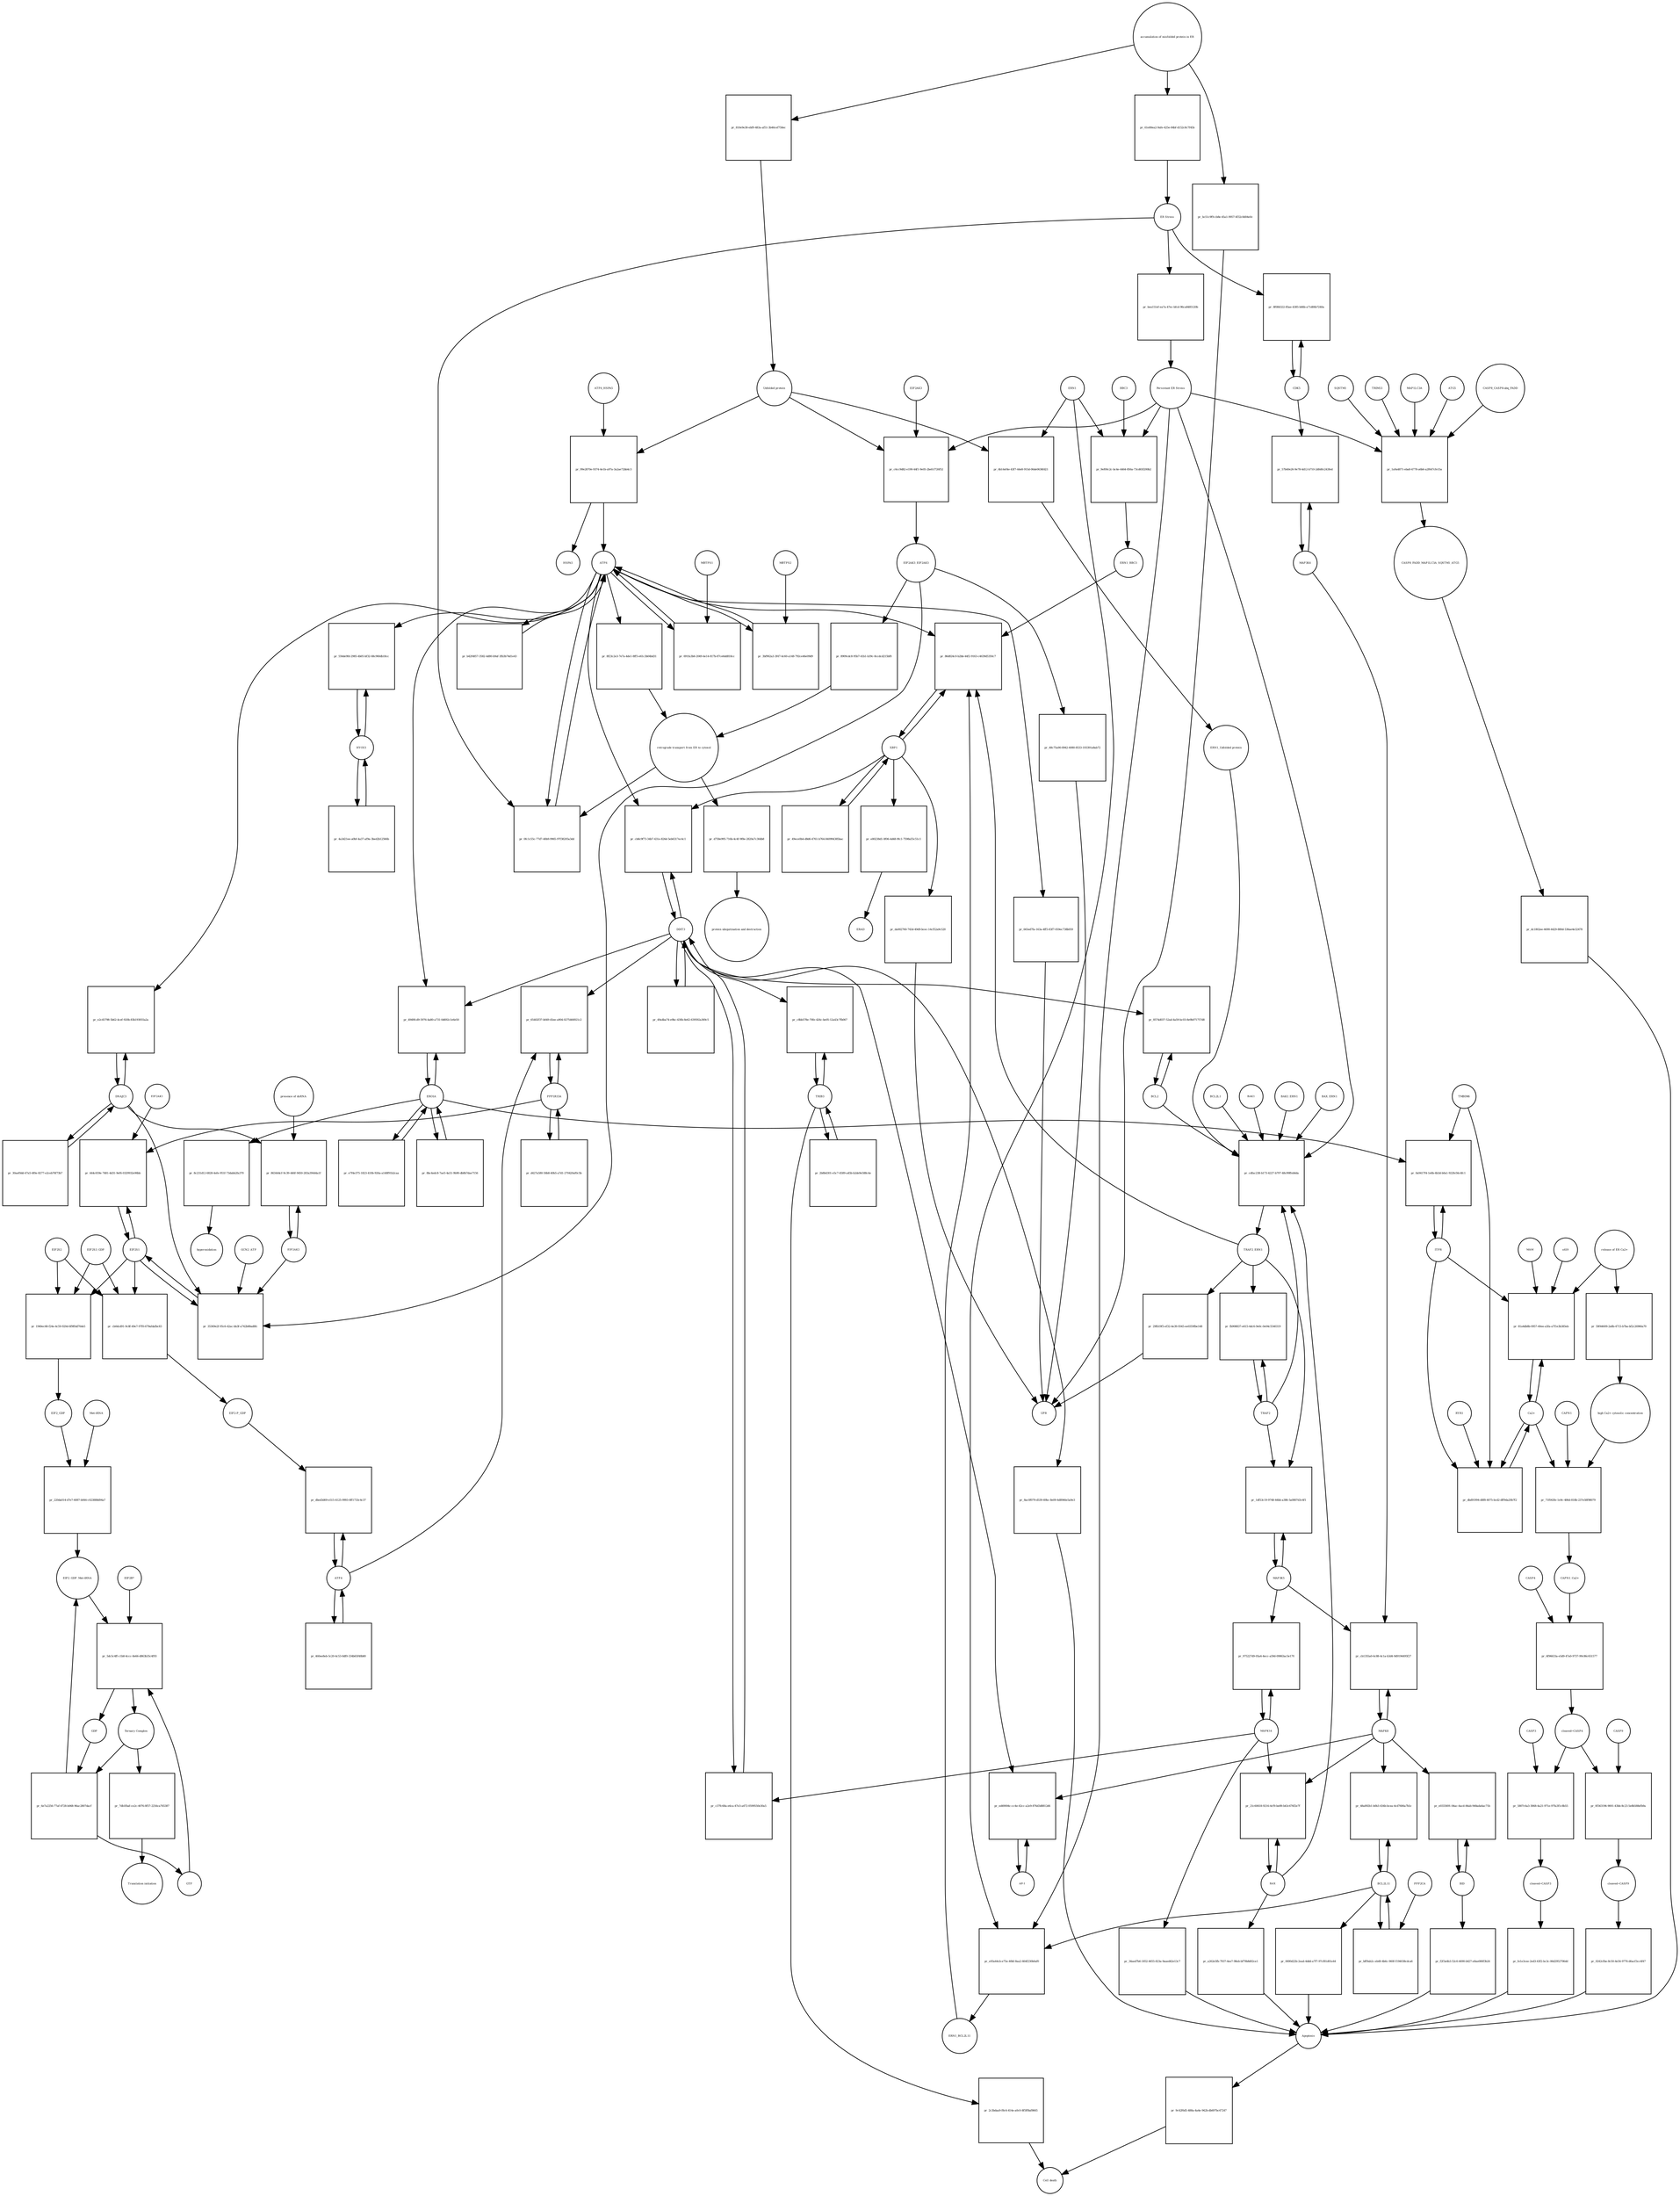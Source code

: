 strict digraph  {
ATF6_HSPA5 [annotation="", bipartite=0, cls=complex, fontsize=4, label=ATF6_HSPA5, shape=circle];
"pr_99e2870e-9374-4e1b-a97a-3a2ae72bb4c3" [annotation="", bipartite=1, cls=process, fontsize=4, label="pr_99e2870e-9374-4e1b-a97a-3a2ae72bb4c3", shape=square];
ATF6 [annotation="urn_miriam_hgnc.symbol_ATF6", bipartite=0, cls=macromolecule, fontsize=4, label=ATF6, shape=circle];
HSPA5 [annotation="urn_miriam_hgnc.symbol_HSPA5", bipartite=0, cls=macromolecule, fontsize=4, label=HSPA5, shape=circle];
"Unfolded protein" [annotation="", bipartite=0, cls=macromolecule, fontsize=4, label="Unfolded protein", shape=circle];
ERN1 [annotation="urn_miriam_hgnc.symbol_ERN1", bipartite=0, cls=macromolecule, fontsize=4, label=ERN1, shape=circle];
"pr_6b14ef4e-43f7-44e8-915d-06de0636fd21" [annotation="", bipartite=1, cls=process, fontsize=4, label="pr_6b14ef4e-43f7-44e8-915d-06de0636fd21", shape=square];
"ERN1_Unfolded protein" [annotation="", bipartite=0, cls=complex, fontsize=4, label="ERN1_Unfolded protein", shape=circle];
EIF2AK3_EIF2AK3 [annotation="", bipartite=0, cls=complex, fontsize=4, label=EIF2AK3_EIF2AK3, shape=circle];
"pr_8909cdc8-95b7-41b1-b39c-8ccdcd215bf8" [annotation="", bipartite=1, cls=process, fontsize=4, label="pr_8909cdc8-95b7-41b1-b39c-8ccdcd215bf8", shape=square];
"retrograde transport from ER to cytosol" [annotation="", bipartite=0, cls=phenotype, fontsize=4, label="retrograde transport from ER to cytosol", shape=circle];
"pr_8f23c2e3-7e7a-4de1-8ff5-e61c3b04bd31" [annotation="", bipartite=1, cls=process, fontsize=4, label="pr_8f23c2e3-7e7a-4de1-8ff5-e61c3b04bd31", shape=square];
"pr_d758e995-716b-4c4f-9f8e-2820a7c30db8" [annotation="", bipartite=1, cls=process, fontsize=4, label="pr_d758e995-716b-4c4f-9f8e-2820a7c30db8", shape=square];
"protein ubiquitination and destruction" [annotation="", bipartite=0, cls=phenotype, fontsize=4, label="protein ubiquitination and destruction", shape=circle];
"pr_cdfac238-b173-4227-b797-48c99ffeb6da" [annotation="", bipartite=1, cls=process, fontsize=4, label="pr_cdfac238-b173-4227-b797-48c99ffeb6da", shape=square];
TRAF2_ERN1 [annotation="", bipartite=0, cls=complex, fontsize=4, label=TRAF2_ERN1, shape=circle];
BAK1_ERN1 [annotation="", bipartite=0, cls=complex, fontsize=4, label=BAK1_ERN1, shape=circle];
BAX_ERN1 [annotation="", bipartite=0, cls=complex, fontsize=4, label=BAX_ERN1, shape=circle];
BCL2 [annotation="urn_miriam_hgnc.symbol_BCL2", bipartite=0, cls="nucleic acid feature", fontsize=4, label=BCL2, shape=circle];
BCL2L1 [annotation="urn_miriam_hgnc.symbol_BCL2L1", bipartite=0, cls=macromolecule, fontsize=4, label=BCL2L1, shape=circle];
"Persistant ER Stress" [annotation="", bipartite=0, cls=phenotype, fontsize=4, label="Persistant ER Stress", shape=circle];
BAX [annotation="urn_miriam_hgnc.symbol_BAX", bipartite=0, cls=macromolecule, fontsize=4, label=BAX, shape=circle];
BAK1 [annotation="urn_miriam_hgnc.symbol_BAK1", bipartite=0, cls=macromolecule, fontsize=4, label=BAK1, shape=circle];
TRAF2 [annotation="urn_miriam_hgnc.symbol_TRAF2", bipartite=0, cls=macromolecule, fontsize=4, label=TRAF2, shape=circle];
XBP1 [annotation="urn_miriam_hgnc.symbol_XBP1", bipartite=0, cls=macromolecule, fontsize=4, label=XBP1, shape=circle];
"pr_86d824c0-b2bb-44f2-9163-c4639d5350c7" [annotation="", bipartite=1, cls=process, fontsize=4, label="pr_86d824c0-b2bb-44f2-9163-c4639d5350c7", shape=square];
ERN1_BBC3 [annotation="", bipartite=0, cls=complex, fontsize=4, label=ERN1_BBC3, shape=circle];
ERN1_BCL2L11 [annotation="", bipartite=0, cls=complex, fontsize=4, label=ERN1_BCL2L11, shape=circle];
"pr_49ece0b4-d8d6-4761-b764-840994385bac" [annotation="", bipartite=1, cls=process, fontsize=4, label="pr_49ece0b4-d8d6-4761-b764-840994385bac", shape=square];
"pr_e80238d1-0f06-4d48-9fc1-7598a55c51c1" [annotation="", bipartite=1, cls=process, fontsize=4, label="pr_e80238d1-0f06-4d48-9fc1-7598a55c51c1", shape=square];
ERAD [annotation="", bipartite=0, cls=phenotype, fontsize=4, label=ERAD, shape=circle];
"pr_da002760-743d-49d9-bcec-14cf52a9c520" [annotation="", bipartite=1, cls=process, fontsize=4, label="pr_da002760-743d-49d9-bcec-14cf52a9c520", shape=square];
UPR [annotation="", bipartite=0, cls=phenotype, fontsize=4, label=UPR, shape=circle];
"pr_fb908837-e615-4dc6-9e0c-0e04c5540319" [annotation="", bipartite=1, cls=process, fontsize=4, label="pr_fb908837-e615-4dc6-9e0c-0e04c5540319", shape=square];
MAPK8 [annotation="urn_miriam_hgnc.symbol_MAPK8", bipartite=0, cls=macromolecule, fontsize=4, label=MAPK8, shape=circle];
"pr_cb1355a0-6c88-4c1a-b3d4-9d9194495f27" [annotation="", bipartite=1, cls=process, fontsize=4, label="pr_cb1355a0-6c88-4c1a-b3d4-9d9194495f27", shape=square];
MAP3K4 [annotation="urn_miriam_hgnc.symbol_MAP3K4", bipartite=0, cls=macromolecule, fontsize=4, label=MAP3K4, shape=circle];
MAP3K5 [annotation="urn_miriam_hgnc.symbol_MAP3K5", bipartite=0, cls=macromolecule, fontsize=4, label=MAP3K5, shape=circle];
MAPK14 [annotation="urn_miriam_hgnc.symbol_MAPK14", bipartite=0, cls=macromolecule, fontsize=4, label=MAPK14, shape=circle];
"pr_975227d9-05a4-4ecc-a59d-09863ac5e170" [annotation="", bipartite=1, cls=process, fontsize=4, label="pr_975227d9-05a4-4ecc-a59d-09863ac5e170", shape=square];
"pr_34aed7b6-1852-4655-823a-9aaed42e13c7" [annotation="", bipartite=1, cls=process, fontsize=4, label="pr_34aed7b6-1852-4655-823a-9aaed42e13c7", shape=square];
Apoptosis [annotation="", bipartite=0, cls=phenotype, fontsize=4, label=Apoptosis, shape=circle];
DDIT3 [annotation="urn_miriam_hgnc.symbol_DDIT3", bipartite=0, cls=macromolecule, fontsize=4, label=DDIT3, shape=circle];
"pr_c37fc68a-e6ca-47e3-a472-0599550e30a5" [annotation="", bipartite=1, cls=process, fontsize=4, label="pr_c37fc68a-e6ca-47e3-a472-0599550e30a5", shape=square];
"pr_8ac0f079-d539-49bc-8e09-4d8946e5a9e3" [annotation="", bipartite=1, cls=process, fontsize=4, label="pr_8ac0f079-d539-49bc-8e09-4d8946e5a9e3", shape=square];
"pr_8574d037-52ad-4a59-bc03-8e9b071757d8" [annotation="", bipartite=1, cls=process, fontsize=4, label="pr_8574d037-52ad-4a59-bc03-8e9b071757d8", shape=square];
"pr_0fc1c55c-77d7-40b9-9965-97f38205a3dd" [annotation="", bipartite=1, cls=process, fontsize=4, label="pr_0fc1c55c-77d7-40b9-9965-97f38205a3dd", shape=square];
"ER Stress" [annotation="", bipartite=0, cls=phenotype, fontsize=4, label="ER Stress", shape=circle];
"pr_691fa3b6-2049-4e14-817b-87ce6dd818cc" [annotation="", bipartite=1, cls=process, fontsize=4, label="pr_691fa3b6-2049-4e14-817b-87ce6dd818cc", shape=square];
MBTPS1 [annotation="urn_miriam_hgnc.symbol_MBTPS1", bipartite=0, cls=macromolecule, fontsize=4, label=MBTPS1, shape=circle];
"pr_3bf962a3-3f47-4c60-a148-792ce46e09d9" [annotation="", bipartite=1, cls=process, fontsize=4, label="pr_3bf962a3-3f47-4c60-a148-792ce46e09d9", shape=square];
MBTPS2 [annotation="urn_miriam_hgnc.symbol_MBTPS2", bipartite=0, cls=macromolecule, fontsize=4, label=MBTPS2, shape=circle];
"pr_b42f4857-3582-4d80-b9af-3fb3b74d1e43" [annotation="", bipartite=1, cls=process, fontsize=4, label="pr_b42f4857-3582-4d80-b9af-3fb3b74d1e43", shape=square];
"pr_49a4ba74-e9bc-430b-8e62-639592a369c5" [annotation="", bipartite=1, cls=process, fontsize=4, label="pr_49a4ba74-e9bc-430b-8e62-639592a369c5", shape=square];
"pr_cb8c9f73-34b7-431e-826d-5eb6317ec4c1" [annotation="", bipartite=1, cls=process, fontsize=4, label="pr_cb8c9f73-34b7-431e-826d-5eb6317ec4c1", shape=square];
EIF2S1 [annotation="urn_miriam_hgnc.symbol_EIF2S1", bipartite=0, cls=macromolecule, fontsize=4, label=EIF2S1, shape=circle];
"pr_35369e2f-95c6-42ac-bb3f-a742b88ad8fc" [annotation="", bipartite=1, cls=process, fontsize=4, label="pr_35369e2f-95c6-42ac-bb3f-a742b88ad8fc", shape=square];
GCN2_ATP [annotation="", bipartite=0, cls=complex, fontsize=4, label=GCN2_ATP, shape=circle];
EIF2AK2 [annotation="urn_miriam_hgnc.symbol_EIF2AK2", bipartite=0, cls=macromolecule, fontsize=4, label=EIF2AK2, shape=circle];
DNAJC3 [annotation="urn_miriam_hgnc.symbol_DNAJC3", bipartite=0, cls=macromolecule, fontsize=4, label=DNAJC3, shape=circle];
EIF2S2 [annotation="urn_miriam_hgnc.symbol_EIF2S2", bipartite=0, cls=macromolecule, fontsize=4, label=EIF2S2, shape=circle];
"pr_1940ec68-f24e-4c59-920d-6f9ffdd70de5" [annotation="", bipartite=1, cls=process, fontsize=4, label="pr_1940ec68-f24e-4c59-920d-6f9ffdd70de5", shape=square];
EIF2S3_GDP [annotation="", bipartite=0, cls=complex, fontsize=4, label=EIF2S3_GDP, shape=circle];
EIF2_GDP [annotation="", bipartite=0, cls=complex, fontsize=4, label=EIF2_GDP, shape=circle];
"EIF2_GDP_Met-tRNA" [annotation="", bipartite=0, cls=complex, fontsize=4, label="EIF2_GDP_Met-tRNA", shape=circle];
"pr_5dc5c4ff-c1b8-4ccc-8e66-d863b35c4f93" [annotation="", bipartite=1, cls=process, fontsize=4, label="pr_5dc5c4ff-c1b8-4ccc-8e66-d863b35c4f93", shape=square];
"Ternary Complex" [annotation="", bipartite=0, cls=complex, fontsize=4, label="Ternary Complex", shape=circle];
"EIF2B*" [annotation="", bipartite=0, cls=complex, fontsize=4, label="EIF2B*", shape=circle];
GTP [annotation="urn_miriam_obo.chebi_CHEBI%3A57600", bipartite=0, cls="simple chemical", fontsize=4, label=GTP, shape=circle];
GDP [annotation="urn_miriam_obo.chebi_CHEBI%3A65180", bipartite=0, cls="simple chemical", fontsize=4, label=GDP, shape=circle];
"pr_6e7a2256-77af-4728-b068-96ac2807dacf" [annotation="", bipartite=1, cls=process, fontsize=4, label="pr_6e7a2256-77af-4728-b068-96ac2807dacf", shape=square];
ATF4 [annotation="urn_miriam_hgnc.symbol_ATF4", bipartite=0, cls=macromolecule, fontsize=4, label=ATF4, shape=circle];
"pr_dbed3d69-e515-4125-9993-0ff1733c4c37" [annotation="", bipartite=1, cls=process, fontsize=4, label="pr_dbed3d69-e515-4125-9993-0ff1733c4c37", shape=square];
"EIF2-P_GDP" [annotation="", bipartite=0, cls=complex, fontsize=4, label="EIF2-P_GDP", shape=circle];
"pr_460ee8eb-5c20-4c53-8df0-334b65f48b80" [annotation="", bipartite=1, cls=process, fontsize=4, label="pr_460ee8eb-5c20-4c53-8df0-334b65f48b80", shape=square];
PPP1R15A [annotation="urn_miriam_hgnc.symbol_PPP1R15A", bipartite=0, cls=macromolecule, fontsize=4, label=PPP1R15A, shape=circle];
"pr_65402f37-b049-45ee-a904-0275466921c2" [annotation="", bipartite=1, cls=process, fontsize=4, label="pr_65402f37-b049-45ee-a904-0275466921c2", shape=square];
"pr_d427a580-56b8-40b5-a7d1-270420af0c5b" [annotation="", bipartite=1, cls=process, fontsize=4, label="pr_d427a580-56b8-40b5-a7d1-270420af0c5b", shape=square];
"pr_7db1fbaf-ce2c-4076-8f57-2256ca765387" [annotation="", bipartite=1, cls=process, fontsize=4, label="pr_7db1fbaf-ce2c-4076-8f57-2256ca765387", shape=square];
"Translation initiation" [annotation="", bipartite=0, cls=phenotype, fontsize=4, label="Translation initiation", shape=circle];
"pr_1df53c19-9748-44bb-a386-5a0807d3c4f1" [annotation="", bipartite=1, cls=process, fontsize=4, label="pr_1df53c19-9748-44bb-a386-5a0807d3c4f1", shape=square];
ERO1A [annotation="urn_miriam_hgnc.symbol_ERO1A", bipartite=0, cls=macromolecule, fontsize=4, label=ERO1A, shape=circle];
"pr_4949fcd9-5976-4a80-a731-0d692c1e6e50" [annotation="", bipartite=1, cls=process, fontsize=4, label="pr_4949fcd9-5976-4a80-a731-0d692c1e6e50", shape=square];
"pr_8bc4edc8-7ae5-4a51-9b90-db8b7dae7156" [annotation="", bipartite=1, cls=process, fontsize=4, label="pr_8bc4edc8-7ae5-4a51-9b90-db8b7dae7156", shape=square];
"pr_444c659e-7481-4d31-9ef6-0329932e96bb" [annotation="", bipartite=1, cls=process, fontsize=4, label="pr_444c659e-7481-4d31-9ef6-0329932e96bb", shape=square];
EIF2AK1 [annotation="urn_miriam_hgnc.symbol_EIF2AK1", bipartite=0, cls=macromolecule, fontsize=4, label=EIF2AK1, shape=circle];
"pr_21c60618-9216-4cf9-be89-b43c676f2e7f" [annotation="", bipartite=1, cls=process, fontsize=4, label="pr_21c60618-9216-4cf9-be89-b43c676f2e7f", shape=square];
"pr_a262e5fb-7937-4ee7-98eb-bf79b8d02ce1" [annotation="", bipartite=1, cls=process, fontsize=4, label="pr_a262e5fb-7937-4ee7-98eb-bf79b8d02ce1", shape=square];
"Ca2+" [annotation="urn_miriam_obo.chebi_CHEBI%3A29108", bipartite=0, cls="simple chemical", fontsize=4, label="Ca2+", shape=circle];
"pr_81a4db8b-0957-40ee-a5fa-a7f1e3b385eb" [annotation="", bipartite=1, cls=process, fontsize=4, label="pr_81a4db8b-0957-40ee-a5fa-a7f1e3b385eb", shape=square];
"release of ER Ca2+" [annotation="", bipartite=0, cls=phenotype, fontsize=4, label="release of ER Ca2+", shape=circle];
ITPR [annotation="urn_miriam_hgnc.symbol_ITPR1|urn_miriam_hgnc.symbol_ITPR2|urn_miriam_hgnc.symbol_ITPR3", bipartite=0, cls=macromolecule, fontsize=4, label=ITPR, shape=circle];
MAM [annotation="", bipartite=0, cls=phenotype, fontsize=4, label=MAM, shape=circle];
s619 [annotation="", bipartite=0, cls=complex, fontsize=4, label=s619, shape=circle];
"pr_57b40e26-9e78-4d12-b710-2d0d0c243fed" [annotation="", bipartite=1, cls=process, fontsize=4, label="pr_57b40e26-9e78-4d12-b710-2d0d0c243fed", shape=square];
CDK5 [annotation="urn_miriam_hgnc.symbol_CDK5", bipartite=0, cls=macromolecule, fontsize=4, label=CDK5, shape=circle];
"pr_8f084322-85ae-4385-b66b-a71d06b7240a" [annotation="", bipartite=1, cls="uncertain process", fontsize=4, label="pr_8f084322-85ae-4385-b66b-a71d06b7240a", shape=square];
"pr_9c42f6d5-488a-4a4e-942b-db697bc47247" [annotation="", bipartite=1, cls=process, fontsize=4, label="pr_9c42f6d5-488a-4a4e-942b-db697bc47247", shape=square];
"Cell death" [annotation="", bipartite=0, cls=phenotype, fontsize=4, label="Cell death", shape=circle];
"pr_dbd91994-d8f8-4075-bcd2-dff9da20b7f2" [annotation="", bipartite=1, cls=process, fontsize=4, label="pr_dbd91994-d8f8-4075-bcd2-dff9da20b7f2", shape=square];
TMBIM6 [annotation="urn_miriam_hgnc.symbol_TMBIM6", bipartite=0, cls=macromolecule, fontsize=4, label=TMBIM6, shape=circle];
RYR1 [annotation="urn_miriam_hgnc.symbol_RYR1", bipartite=0, cls=macromolecule, fontsize=4, label=RYR1, shape=circle];
EIF2AK3 [annotation="urn_miriam_hgnc.symbol_EIF2AK3", bipartite=0, cls=macromolecule, fontsize=4, label=EIF2AK3, shape=circle];
"pr_c6cc9d82-e190-44f1-9e05-2befcf726f52" [annotation="", bipartite=1, cls=process, fontsize=4, label="pr_c6cc9d82-e190-44f1-9e05-2befcf726f52", shape=square];
"pr_8c231d12-6828-4efe-951f-73dabb2fa370" [annotation="", bipartite=1, cls=process, fontsize=4, label="pr_8c231d12-6828-4efe-951f-73dabb2fa370", shape=square];
hyperoxidation [annotation="", bipartite=0, cls=phenotype, fontsize=4, label=hyperoxidation, shape=circle];
"pr_e7f4e375-1823-410b-926a-a148f91b2caa" [annotation="", bipartite=1, cls=process, fontsize=4, label="pr_e7f4e375-1823-410b-926a-a148f91b2caa", shape=square];
"pr_bea151ef-ea7a-47ec-bfcd-96ca8485120b" [annotation="", bipartite=1, cls=process, fontsize=4, label="pr_bea151ef-ea7a-47ec-bfcd-96ca8485120b", shape=square];
"CASP8_CASP8-ubq_FADD" [annotation="", bipartite=0, cls=complex, fontsize=4, label="CASP8_CASP8-ubq_FADD", shape=circle];
"pr_1a9a4871-eba8-4778-a6b6-a2f647cfe15a" [annotation="", bipartite=1, cls=process, fontsize=4, label="pr_1a9a4871-eba8-4778-a6b6-a2f647cfe15a", shape=square];
"SQSTM1 " [annotation="urn_miriam_hgnc.symbol_SQSTM1", bipartite=0, cls=macromolecule, fontsize=4, label="SQSTM1 ", shape=circle];
CASP8_FADD_MAP1LC3A_SQSTM1_ATG5 [annotation="", bipartite=0, cls=complex, fontsize=4, label=CASP8_FADD_MAP1LC3A_SQSTM1_ATG5, shape=circle];
TRIM13 [annotation="urn_miriam_hgnc.symbol_TRIM13", bipartite=0, cls=macromolecule, fontsize=4, label=TRIM13, shape=circle];
MAP1LC3A [annotation="urn_miriam_hgnc.symbol_MAP1LC3A", bipartite=0, cls=macromolecule, fontsize=4, label=MAP1LC3A, shape=circle];
ATG5 [annotation="urn_miriam_hgnc.symbol_ATG5", bipartite=0, cls=macromolecule, fontsize=4, label=ATG5, shape=circle];
"pr_dc1802ee-4690-4429-880d-536ae4e32478" [annotation="", bipartite=1, cls=process, fontsize=4, label="pr_dc1802ee-4690-4429-880d-536ae4e32478", shape=square];
"AP-1" [annotation="urn_miriam_hgnc.symbol_FOS|urn_miriam_hgnc.symbol_FOSB|urn_miriam_hgnc.symbol_FOSL1|urn_miriam_hgnc.symbol_FOSL2|urn_miriam_hgnc.symbol_JUN|urn_miriam_hgnc.symbol_JUNB|urn_miriam_hgnc.symbol_JUND", bipartite=0, cls=macromolecule, fontsize=4, label="AP-1", shape=circle];
"pr_ed49004c-cc4e-42cc-a2e9-876d3d8812d6" [annotation="", bipartite=1, cls=process, fontsize=4, label="pr_ed49004c-cc4e-42cc-a2e9-876d3d8812d6", shape=square];
"pr_863444cf-9c39-446f-9450-283a39444a1f" [annotation="", bipartite=1, cls=process, fontsize=4, label="pr_863444cf-9c39-446f-9450-283a39444a1f", shape=square];
"presence of dsRNA" [annotation="", bipartite=0, cls=phenotype, fontsize=4, label="presence of dsRNA", shape=circle];
"Met-tRNA" [annotation="urn_miriam_hgnc_HGNC%3A34779", bipartite=0, cls="nucleic acid feature", fontsize=4, label="Met-tRNA", shape=circle];
"pr_220da014-d7e7-4087-b044-c023888d94a7" [annotation="", bipartite=1, cls=process, fontsize=4, label="pr_220da014-d7e7-4087-b044-c023888d94a7", shape=square];
"pr_cb0dcd91-9c8f-49e7-97f0-679afdafbc83" [annotation="", bipartite=1, cls=process, fontsize=4, label="pr_cb0dcd91-9c8f-49e7-97f0-679afdafbc83", shape=square];
"accumulation of misfolded protein in ER" [annotation="", bipartite=0, cls=phenotype, fontsize=4, label="accumulation of misfolded protein in ER", shape=circle];
"pr_810e9e38-ebf9-483a-af51-3b46cef758ec" [annotation="", bipartite=1, cls=process, fontsize=4, label="pr_810e9e38-ebf9-483a-af51-3b46cef758ec", shape=square];
"pr_61e80ea2-9afe-425e-84bf-d152c8c7f45b" [annotation="", bipartite=1, cls=process, fontsize=4, label="pr_61e80ea2-9afe-425e-84bf-d152c8c7f45b", shape=square];
"pr_bc51c9f9-cb8e-45a1-9957-6f32c8d04e0c" [annotation="", bipartite=1, cls=process, fontsize=4, label="pr_bc51c9f9-cb8e-45a1-9957-6f32c8d04e0c", shape=square];
"pr_48c75a90-8942-4080-8533-193391a8ab72" [annotation="", bipartite=1, cls=process, fontsize=4, label="pr_48c75a90-8942-4080-8533-193391a8ab72", shape=square];
"pr_29fb19f5-ef32-4e39-9345-ee0359fbe148" [annotation="", bipartite=1, cls=process, fontsize=4, label="pr_29fb19f5-ef32-4e39-9345-ee0359fbe148", shape=square];
"pr_665ed7fa-163a-4ff5-83f7-059ec738b059" [annotation="", bipartite=1, cls=process, fontsize=4, label="pr_665ed7fa-163a-4ff5-83f7-059ec738b059", shape=square];
BCL2L11 [annotation="urn_miriam_hgnc.symbol_BCL2L11", bipartite=0, cls=macromolecule, fontsize=4, label=BCL2L11, shape=circle];
"pr_48a892b1-b0b3-434b-bcea-4cd7606a7b5c" [annotation="", bipartite=1, cls=process, fontsize=4, label="pr_48a892b1-b0b3-434b-bcea-4cd7606a7b5c", shape=square];
BID [annotation="urn_miriam_hgnc.symbol_BID", bipartite=0, cls=macromolecule, fontsize=4, label=BID, shape=circle];
"pr_e0333691-04ac-4acd-84ab-948ada6ac71b" [annotation="", bipartite=1, cls=process, fontsize=4, label="pr_e0333691-04ac-4acd-84ab-948ada6ac71b", shape=square];
"pr_0690d22b-2ead-4ddd-a7f7-97cf81d01e44" [annotation="", bipartite=1, cls=process, fontsize=4, label="pr_0690d22b-2ead-4ddd-a7f7-97cf81d01e44", shape=square];
"pr_f2f3a4b3-52c6-4690-b427-e8ae080f3b24" [annotation="", bipartite=1, cls=process, fontsize=4, label="pr_f2f3a4b3-52c6-4690-b427-e8ae080f3b24", shape=square];
"pr_e93a44cb-e75e-40bf-8aa2-664f230b0af0" [annotation="", bipartite=1, cls=process, fontsize=4, label="pr_e93a44cb-e75e-40bf-8aa2-664f230b0af0", shape=square];
"pr_9ef00c2c-bc4e-4464-856a-73cd65f200b2" [annotation="", bipartite=1, cls=process, fontsize=4, label="pr_9ef00c2c-bc4e-4464-856a-73cd65f200b2", shape=square];
BBC3 [annotation="urn_miriam_hgnc.symbol_BBC3", bipartite=0, cls=macromolecule, fontsize=4, label=BBC3, shape=circle];
"pr_bff9ab2c-eb49-4b6c-960f-f194038cdca6" [annotation="", bipartite=1, cls=process, fontsize=4, label="pr_bff9ab2c-eb49-4b6c-960f-f194038cdca6", shape=square];
PPP2CA [annotation="urn_miriam_hgnc.symbol_PPP2CA", bipartite=0, cls=macromolecule, fontsize=4, label=PPP2CA, shape=circle];
TRIB3 [annotation="urn_miriam_hgnc.symbol_TRIB3", bipartite=0, cls=macromolecule, fontsize=4, label=TRIB3, shape=circle];
"pr_c8bb578e-70fe-426c-be05-12a43c7fb067" [annotation="", bipartite=1, cls=process, fontsize=4, label="pr_c8bb578e-70fe-426c-be05-12a43c7fb067", shape=square];
"pr_2b8b4301-e5c7-4589-a45b-b2de9e588c4e" [annotation="", bipartite=1, cls=process, fontsize=4, label="pr_2b8b4301-e5c7-4589-a45b-b2de9e588c4e", shape=square];
"pr_2c3bdaa9-f8c4-414e-a0c0-8f5ff8af8665" [annotation="", bipartite=1, cls=process, fontsize=4, label="pr_2c3bdaa9-f8c4-414e-a0c0-8f5ff8af8665", shape=square];
"pr_59f44609-2a8b-4715-b7ba-bf2c26966a70" [annotation="", bipartite=1, cls=process, fontsize=4, label="pr_59f44609-2a8b-4715-b7ba-bf2c26966a70", shape=square];
"high Ca2+ cytosolic concentration" [annotation="", bipartite=0, cls=phenotype, fontsize=4, label="high Ca2+ cytosolic concentration", shape=circle];
"pr_e2c45798-5b62-4cef-920b-83b193055a2a" [annotation="", bipartite=1, cls=process, fontsize=4, label="pr_e2c45798-5b62-4cef-920b-83b193055a2a", shape=square];
"pr_30aef0dd-47a5-4f0e-8277-e2ceb76f73b7" [annotation="", bipartite=1, cls=process, fontsize=4, label="pr_30aef0dd-47a5-4f0e-8277-e2ceb76f73b7", shape=square];
"pr_0a9417f4-1e6b-4b3d-b0a1-922fe56c4fc1" [annotation="", bipartite=1, cls=process, fontsize=4, label="pr_0a9417f4-1e6b-4b3d-b0a1-922fe56c4fc1", shape=square];
CASP4 [annotation="urn_miriam_hgnc.symbol_CASP4", bipartite=0, cls=macromolecule, fontsize=4, label=CASP4, shape=circle];
"pr_6f96633a-e5d9-47a0-9737-99c86c651577" [annotation="", bipartite=1, cls=process, fontsize=4, label="pr_6f96633a-e5d9-47a0-9737-99c86c651577", shape=square];
"cleaved~CASP4" [annotation="urn_miriam_hgnc.symbol_CASP4", bipartite=0, cls=macromolecule, fontsize=4, label="cleaved~CASP4", shape=circle];
"CAPN1_Ca2+" [annotation="", bipartite=0, cls=complex, fontsize=4, label="CAPN1_Ca2+", shape=circle];
CASP3 [annotation="urn_miriam_hgnc.symbol_CASP3", bipartite=0, cls=macromolecule, fontsize=4, label=CASP3, shape=circle];
"pr_5807c6a3-3068-4a21-971e-97fa3f1c8b55" [annotation="", bipartite=1, cls=process, fontsize=4, label="pr_5807c6a3-3068-4a21-971e-97fa3f1c8b55", shape=square];
"cleaved~CASP3" [annotation="urn_miriam_hgnc.symbol_CASP3", bipartite=0, cls=macromolecule, fontsize=4, label="cleaved~CASP3", shape=circle];
CASP9 [annotation="urn_miriam_hgnc.symbol_CSAP9", bipartite=0, cls=macromolecule, fontsize=4, label=CASP9, shape=circle];
"pr_0f343196-9001-43bb-8c23-5e8b588efb9a" [annotation="", bipartite=1, cls=process, fontsize=4, label="pr_0f343196-9001-43bb-8c23-5e8b588efb9a", shape=square];
"cleaved~CASP9" [annotation="urn_miriam_hgnc.symbol_CASP9", bipartite=0, cls=macromolecule, fontsize=4, label="cleaved~CASP9", shape=circle];
CAPN1 [annotation="urn_miriam_hgnc.symbol_CAPN1", bipartite=0, cls=macromolecule, fontsize=4, label=CAPN1, shape=circle];
"pr_71f043fe-1e9c-486d-818b-237e58f98079" [annotation="", bipartite=1, cls=process, fontsize=4, label="pr_71f043fe-1e9c-486d-818b-237e58f98079", shape=square];
"pr_fe1e3cee-2ed3-43f2-bc3c-06d2952706dd" [annotation="", bipartite=1, cls=process, fontsize=4, label="pr_fe1e3cee-2ed3-43f2-bc3c-06d2952706dd", shape=square];
"pr_0242cfbe-8c50-4e56-9776-d6acf3cc4f47" [annotation="", bipartite=1, cls=process, fontsize=4, label="pr_0242cfbe-8c50-4e56-9776-d6acf3cc4f47", shape=square];
HYOU1 [annotation="urn_miriam_hgnc.symbol_HYOU1", bipartite=0, cls=macromolecule, fontsize=4, label=HYOU1, shape=circle];
"pr_556de9fd-2985-4b05-bf32-68c960db18cc" [annotation="", bipartite=1, cls=process, fontsize=4, label="pr_556de9fd-2985-4b05-bf32-68c960db18cc", shape=square];
"pr_4a3d21ee-a0bf-4a37-af9a-3bed2b12566b" [annotation="", bipartite=1, cls=process, fontsize=4, label="pr_4a3d21ee-a0bf-4a37-af9a-3bed2b12566b", shape=square];
ATF6_HSPA5 -> "pr_99e2870e-9374-4e1b-a97a-3a2ae72bb4c3"  [annotation="", interaction_type=consumption];
"pr_99e2870e-9374-4e1b-a97a-3a2ae72bb4c3" -> ATF6  [annotation="", interaction_type=production];
"pr_99e2870e-9374-4e1b-a97a-3a2ae72bb4c3" -> HSPA5  [annotation="", interaction_type=production];
ATF6 -> "pr_8f23c2e3-7e7a-4de1-8ff5-e61c3b04bd31"  [annotation="", interaction_type=consumption];
ATF6 -> "pr_86d824c0-b2bb-44f2-9163-c4639d5350c7"  [annotation="urn_miriam_pubmed_26587781|urn_miriam_pubmed_23430059", interaction_type=catalysis];
ATF6 -> "pr_0fc1c55c-77d7-40b9-9965-97f38205a3dd"  [annotation="", interaction_type=consumption];
ATF6 -> "pr_691fa3b6-2049-4e14-817b-87ce6dd818cc"  [annotation="", interaction_type=consumption];
ATF6 -> "pr_3bf962a3-3f47-4c60-a148-792ce46e09d9"  [annotation="", interaction_type=consumption];
ATF6 -> "pr_b42f4857-3582-4d80-b9af-3fb3b74d1e43"  [annotation="", interaction_type=consumption];
ATF6 -> "pr_cb8c9f73-34b7-431e-826d-5eb6317ec4c1"  [annotation="urn_miriam_pubmed_26587781|urn_miriam_pubmed_17991856|urn_miriam_pubmed_28843399", interaction_type=catalysis];
ATF6 -> "pr_4949fcd9-5976-4a80-a731-0d692c1e6e50"  [annotation="urn_miriam_pubmed_23850759|urn_miriam_pubmed_25387528", interaction_type=catalysis];
ATF6 -> "pr_665ed7fa-163a-4ff5-83f7-059ec738b059"  [annotation="", interaction_type=consumption];
ATF6 -> "pr_e2c45798-5b62-4cef-920b-83b193055a2a"  [annotation="urn_miriam_pubmed_12601012|urn_miriam_pubmed_18360008", interaction_type=catalysis];
ATF6 -> "pr_556de9fd-2985-4b05-bf32-68c960db18cc"  [annotation=urn_miriam_pubmed_18360008, interaction_type=catalysis];
"Unfolded protein" -> "pr_99e2870e-9374-4e1b-a97a-3a2ae72bb4c3"  [annotation="urn_miriam_pubmed_19509052|urn_miriam_pubmed_12847084|urn_miriam_pubmed_23850759", interaction_type=catalysis];
"Unfolded protein" -> "pr_6b14ef4e-43f7-44e8-915d-06de0636fd21"  [annotation="", interaction_type=consumption];
"Unfolded protein" -> "pr_c6cc9d82-e190-44f1-9e05-2befcf726f52"  [annotation=urn_miriam_pubmed_17991856, interaction_type=catalysis];
ERN1 -> "pr_6b14ef4e-43f7-44e8-915d-06de0636fd21"  [annotation="", interaction_type=consumption];
ERN1 -> "pr_e93a44cb-e75e-40bf-8aa2-664f230b0af0"  [annotation="", interaction_type=consumption];
ERN1 -> "pr_9ef00c2c-bc4e-4464-856a-73cd65f200b2"  [annotation="", interaction_type=consumption];
"pr_6b14ef4e-43f7-44e8-915d-06de0636fd21" -> "ERN1_Unfolded protein"  [annotation="", interaction_type=production];
"ERN1_Unfolded protein" -> "pr_cdfac238-b173-4227-b797-48c99ffeb6da"  [annotation="", interaction_type=consumption];
EIF2AK3_EIF2AK3 -> "pr_8909cdc8-95b7-41b1-b39c-8ccdcd215bf8"  [annotation="", interaction_type=consumption];
EIF2AK3_EIF2AK3 -> "pr_35369e2f-95c6-42ac-bb3f-a742b88ad8fc"  [annotation="urn_miriam_pubmed_12667446|urn_miriam_pubmed_16246152|urn_miriam_pubmed_12601012|urn_miriam_pubmed_23850759|urn_miriam_pubmed_18360008|urn_miriam_pubmed_26587781", interaction_type=catalysis];
EIF2AK3_EIF2AK3 -> "pr_48c75a90-8942-4080-8533-193391a8ab72"  [annotation="", interaction_type=consumption];
"pr_8909cdc8-95b7-41b1-b39c-8ccdcd215bf8" -> "retrograde transport from ER to cytosol"  [annotation="", interaction_type=production];
"retrograde transport from ER to cytosol" -> "pr_d758e995-716b-4c4f-9f8e-2820a7c30db8"  [annotation="", interaction_type=consumption];
"retrograde transport from ER to cytosol" -> "pr_0fc1c55c-77d7-40b9-9965-97f38205a3dd"  [annotation="urn_miriam_pubmed_18360008|urn_miriam_pubmed_17991856|urn_miriam_pubmed_26587781|urn_miriam_pubmed_12847084", interaction_type=inhibition];
"pr_8f23c2e3-7e7a-4de1-8ff5-e61c3b04bd31" -> "retrograde transport from ER to cytosol"  [annotation="", interaction_type=production];
"pr_d758e995-716b-4c4f-9f8e-2820a7c30db8" -> "protein ubiquitination and destruction"  [annotation="", interaction_type=production];
"pr_cdfac238-b173-4227-b797-48c99ffeb6da" -> TRAF2_ERN1  [annotation="", interaction_type=production];
TRAF2_ERN1 -> "pr_86d824c0-b2bb-44f2-9163-c4639d5350c7"  [annotation="urn_miriam_pubmed_26587781|urn_miriam_pubmed_23430059", interaction_type=catalysis];
TRAF2_ERN1 -> "pr_fb908837-e615-4dc6-9e0c-0e04c5540319"  [annotation=urn_miriam_pubmed_23850759, interaction_type=catalysis];
TRAF2_ERN1 -> "pr_1df53c19-9748-44bb-a386-5a0807d3c4f1"  [annotation=urn_miriam_pubmed_23850759, interaction_type=catalysis];
TRAF2_ERN1 -> "pr_29fb19f5-ef32-4e39-9345-ee0359fbe148"  [annotation="", interaction_type=consumption];
BAK1_ERN1 -> "pr_cdfac238-b173-4227-b797-48c99ffeb6da"  [annotation="urn_miriam_pubmed_23850759|urn_miriam_pubmed_23430059|urn_miriam_pubmed_26587781", interaction_type=catalysis];
BAX_ERN1 -> "pr_cdfac238-b173-4227-b797-48c99ffeb6da"  [annotation="urn_miriam_pubmed_23850759|urn_miriam_pubmed_23430059|urn_miriam_pubmed_26587781", interaction_type=catalysis];
BCL2 -> "pr_cdfac238-b173-4227-b797-48c99ffeb6da"  [annotation="urn_miriam_pubmed_23850759|urn_miriam_pubmed_23430059|urn_miriam_pubmed_26587781", interaction_type=inhibition];
BCL2 -> "pr_8574d037-52ad-4a59-bc03-8e9b071757d8"  [annotation="", interaction_type=consumption];
BCL2L1 -> "pr_cdfac238-b173-4227-b797-48c99ffeb6da"  [annotation="urn_miriam_pubmed_23850759|urn_miriam_pubmed_23430059|urn_miriam_pubmed_26587781", interaction_type=inhibition];
"Persistant ER Stress" -> "pr_cdfac238-b173-4227-b797-48c99ffeb6da"  [annotation="urn_miriam_pubmed_23850759|urn_miriam_pubmed_23430059|urn_miriam_pubmed_26587781", interaction_type=inhibition];
"Persistant ER Stress" -> "pr_c6cc9d82-e190-44f1-9e05-2befcf726f52"  [annotation=urn_miriam_pubmed_17991856, interaction_type=catalysis];
"Persistant ER Stress" -> "pr_1a9a4871-eba8-4778-a6b6-a2f647cfe15a"  [annotation=urn_miriam_pubmed_17991856, interaction_type=catalysis];
"Persistant ER Stress" -> "pr_e93a44cb-e75e-40bf-8aa2-664f230b0af0"  [annotation="urn_miriam_pubmed_23850759|urn_miriam_pubmed_23430059|urn_miriam_pubmed_26587781", interaction_type=inhibition];
"Persistant ER Stress" -> "pr_9ef00c2c-bc4e-4464-856a-73cd65f200b2"  [annotation="urn_miriam_pubmed_23430059|urn_miriam_pubmed_17991856", interaction_type=inhibition];
BAX -> "pr_cdfac238-b173-4227-b797-48c99ffeb6da"  [annotation="urn_miriam_pubmed_23850759|urn_miriam_pubmed_23430059|urn_miriam_pubmed_26587781", interaction_type=catalysis];
BAX -> "pr_21c60618-9216-4cf9-be89-b43c676f2e7f"  [annotation="", interaction_type=consumption];
BAX -> "pr_a262e5fb-7937-4ee7-98eb-bf79b8d02ce1"  [annotation="", interaction_type=consumption];
BAK1 -> "pr_cdfac238-b173-4227-b797-48c99ffeb6da"  [annotation="urn_miriam_pubmed_23850759|urn_miriam_pubmed_23430059|urn_miriam_pubmed_26587781", interaction_type=catalysis];
TRAF2 -> "pr_cdfac238-b173-4227-b797-48c99ffeb6da"  [annotation="", interaction_type=consumption];
TRAF2 -> "pr_fb908837-e615-4dc6-9e0c-0e04c5540319"  [annotation="", interaction_type=consumption];
TRAF2 -> "pr_1df53c19-9748-44bb-a386-5a0807d3c4f1"  [annotation=urn_miriam_pubmed_23850759, interaction_type=catalysis];
XBP1 -> "pr_86d824c0-b2bb-44f2-9163-c4639d5350c7"  [annotation="", interaction_type=consumption];
XBP1 -> "pr_49ece0b4-d8d6-4761-b764-840994385bac"  [annotation="", interaction_type=consumption];
XBP1 -> "pr_e80238d1-0f06-4d48-9fc1-7598a55c51c1"  [annotation="", interaction_type=consumption];
XBP1 -> "pr_da002760-743d-49d9-bcec-14cf52a9c520"  [annotation="", interaction_type=consumption];
XBP1 -> "pr_cb8c9f73-34b7-431e-826d-5eb6317ec4c1"  [annotation="urn_miriam_pubmed_26587781|urn_miriam_pubmed_17991856|urn_miriam_pubmed_28843399", interaction_type=catalysis];
"pr_86d824c0-b2bb-44f2-9163-c4639d5350c7" -> XBP1  [annotation="", interaction_type=production];
ERN1_BBC3 -> "pr_86d824c0-b2bb-44f2-9163-c4639d5350c7"  [annotation="urn_miriam_pubmed_26587781|urn_miriam_pubmed_23430059", interaction_type=catalysis];
ERN1_BCL2L11 -> "pr_86d824c0-b2bb-44f2-9163-c4639d5350c7"  [annotation="urn_miriam_pubmed_26587781|urn_miriam_pubmed_23430059", interaction_type=catalysis];
"pr_49ece0b4-d8d6-4761-b764-840994385bac" -> XBP1  [annotation="", interaction_type=production];
"pr_e80238d1-0f06-4d48-9fc1-7598a55c51c1" -> ERAD  [annotation="", interaction_type=production];
"pr_da002760-743d-49d9-bcec-14cf52a9c520" -> UPR  [annotation="", interaction_type=production];
"pr_fb908837-e615-4dc6-9e0c-0e04c5540319" -> TRAF2  [annotation="", interaction_type=production];
MAPK8 -> "pr_cb1355a0-6c88-4c1a-b3d4-9d9194495f27"  [annotation="", interaction_type=consumption];
MAPK8 -> "pr_21c60618-9216-4cf9-be89-b43c676f2e7f"  [annotation="urn_miriam_pubmed_18191217|urn_miriam_pubmed_23430059", interaction_type=catalysis];
MAPK8 -> "pr_ed49004c-cc4e-42cc-a2e9-876d3d8812d6"  [annotation="urn_miriam_pubmed_26618107|urn_miriam_pubmed_26587781|urn_miriam_pubmed_23850759", interaction_type=catalysis];
MAPK8 -> "pr_48a892b1-b0b3-434b-bcea-4cd7606a7b5c"  [annotation="urn_miriam_pubmed_26018731|urn_miriam_pubmed_23850759", interaction_type=catalysis];
MAPK8 -> "pr_e0333691-04ac-4acd-84ab-948ada6ac71b"  [annotation="urn_miriam_pubmed_23430059|urn_miriam_pubmed_11583631", interaction_type=catalysis];
"pr_cb1355a0-6c88-4c1a-b3d4-9d9194495f27" -> MAPK8  [annotation="", interaction_type=production];
MAP3K4 -> "pr_cb1355a0-6c88-4c1a-b3d4-9d9194495f27"  [annotation="urn_miriam_pubmed_18191217|urn_miriam_pubmed_23850759|urn_miriam_pubmed_26587781", interaction_type=catalysis];
MAP3K4 -> "pr_57b40e26-9e78-4d12-b710-2d0d0c243fed"  [annotation="", interaction_type=consumption];
MAP3K5 -> "pr_cb1355a0-6c88-4c1a-b3d4-9d9194495f27"  [annotation="urn_miriam_pubmed_18191217|urn_miriam_pubmed_23850759|urn_miriam_pubmed_26587781", interaction_type=catalysis];
MAP3K5 -> "pr_975227d9-05a4-4ecc-a59d-09863ac5e170"  [annotation="urn_miriam_pubmed_23850759|urn_miriam_pubmed_12215209", interaction_type=catalysis];
MAP3K5 -> "pr_1df53c19-9748-44bb-a386-5a0807d3c4f1"  [annotation="", interaction_type=consumption];
MAPK14 -> "pr_975227d9-05a4-4ecc-a59d-09863ac5e170"  [annotation="", interaction_type=consumption];
MAPK14 -> "pr_34aed7b6-1852-4655-823a-9aaed42e13c7"  [annotation="", interaction_type=consumption];
MAPK14 -> "pr_c37fc68a-e6ca-47e3-a472-0599550e30a5"  [annotation="urn_miriam_pubmed_23850759|urn_miriam_pubmed_23430059|urn_miriam_pubmed_26137585", interaction_type=catalysis];
MAPK14 -> "pr_21c60618-9216-4cf9-be89-b43c676f2e7f"  [annotation="urn_miriam_pubmed_18191217|urn_miriam_pubmed_23430059", interaction_type=catalysis];
"pr_975227d9-05a4-4ecc-a59d-09863ac5e170" -> MAPK14  [annotation="", interaction_type=production];
"pr_34aed7b6-1852-4655-823a-9aaed42e13c7" -> Apoptosis  [annotation="", interaction_type=production];
Apoptosis -> "pr_9c42f6d5-488a-4a4e-942b-db697bc47247"  [annotation="", interaction_type=consumption];
DDIT3 -> "pr_c37fc68a-e6ca-47e3-a472-0599550e30a5"  [annotation="", interaction_type=consumption];
DDIT3 -> "pr_8ac0f079-d539-49bc-8e09-4d8946e5a9e3"  [annotation="", interaction_type=consumption];
DDIT3 -> "pr_8574d037-52ad-4a59-bc03-8e9b071757d8"  [annotation="urn_miriam_pubmed_30662442|urn_miriam_pubmed_23850759", interaction_type=inhibition];
DDIT3 -> "pr_49a4ba74-e9bc-430b-8e62-639592a369c5"  [annotation="", interaction_type=consumption];
DDIT3 -> "pr_cb8c9f73-34b7-431e-826d-5eb6317ec4c1"  [annotation="", interaction_type=consumption];
DDIT3 -> "pr_65402f37-b049-45ee-a904-0275466921c2"  [annotation="urn_miriam_pubmed_23850759|urn_miriam_pubmed_31638256", interaction_type=catalysis];
DDIT3 -> "pr_4949fcd9-5976-4a80-a731-0d692c1e6e50"  [annotation="urn_miriam_pubmed_23850759|urn_miriam_pubmed_25387528", interaction_type=catalysis];
DDIT3 -> "pr_ed49004c-cc4e-42cc-a2e9-876d3d8812d6"  [annotation="urn_miriam_pubmed_26618107|urn_miriam_pubmed_26587781|urn_miriam_pubmed_23850759", interaction_type=catalysis];
DDIT3 -> "pr_c8bb578e-70fe-426c-be05-12a43c7fb067"  [annotation="urn_miriam_pubmed_23430059|urn_miriam_pubmed_18940792", interaction_type=catalysis];
"pr_c37fc68a-e6ca-47e3-a472-0599550e30a5" -> DDIT3  [annotation="", interaction_type=production];
"pr_8ac0f079-d539-49bc-8e09-4d8946e5a9e3" -> Apoptosis  [annotation="", interaction_type=production];
"pr_8574d037-52ad-4a59-bc03-8e9b071757d8" -> BCL2  [annotation="", interaction_type=production];
"pr_0fc1c55c-77d7-40b9-9965-97f38205a3dd" -> ATF6  [annotation="", interaction_type=production];
"ER Stress" -> "pr_0fc1c55c-77d7-40b9-9965-97f38205a3dd"  [annotation="urn_miriam_pubmed_18360008|urn_miriam_pubmed_17991856|urn_miriam_pubmed_26587781|urn_miriam_pubmed_12847084", interaction_type=catalysis];
"ER Stress" -> "pr_8f084322-85ae-4385-b66b-a71d06b7240a"  [annotation=urn_miriam_pubmed_22388889, interaction_type=catalysis];
"ER Stress" -> "pr_bea151ef-ea7a-47ec-bfcd-96ca8485120b"  [annotation="", interaction_type=consumption];
"pr_691fa3b6-2049-4e14-817b-87ce6dd818cc" -> ATF6  [annotation="", interaction_type=production];
MBTPS1 -> "pr_691fa3b6-2049-4e14-817b-87ce6dd818cc"  [annotation="urn_miriam_pubmed_18360008|urn_miriam_pubmed_17991856|urn_miriam_pubmed_26587781|urn_miriam_pubmed_23850759", interaction_type=catalysis];
"pr_3bf962a3-3f47-4c60-a148-792ce46e09d9" -> ATF6  [annotation="", interaction_type=production];
MBTPS2 -> "pr_3bf962a3-3f47-4c60-a148-792ce46e09d9"  [annotation="urn_miriam_pubmed_23850759|urn_miriam_pubmed_26587781|urn_miriam_pubmed_17991856|urn_miriam_pubmed_18360008", interaction_type=catalysis];
"pr_b42f4857-3582-4d80-b9af-3fb3b74d1e43" -> ATF6  [annotation="", interaction_type=production];
"pr_49a4ba74-e9bc-430b-8e62-639592a369c5" -> DDIT3  [annotation="", interaction_type=production];
"pr_cb8c9f73-34b7-431e-826d-5eb6317ec4c1" -> DDIT3  [annotation="", interaction_type=production];
EIF2S1 -> "pr_35369e2f-95c6-42ac-bb3f-a742b88ad8fc"  [annotation="", interaction_type=consumption];
EIF2S1 -> "pr_1940ec68-f24e-4c59-920d-6f9ffdd70de5"  [annotation="", interaction_type=consumption];
EIF2S1 -> "pr_444c659e-7481-4d31-9ef6-0329932e96bb"  [annotation="", interaction_type=consumption];
EIF2S1 -> "pr_cb0dcd91-9c8f-49e7-97f0-679afdafbc83"  [annotation="", interaction_type=consumption];
"pr_35369e2f-95c6-42ac-bb3f-a742b88ad8fc" -> EIF2S1  [annotation="", interaction_type=production];
GCN2_ATP -> "pr_35369e2f-95c6-42ac-bb3f-a742b88ad8fc"  [annotation="urn_miriam_pubmed_12667446|urn_miriam_pubmed_16246152|urn_miriam_pubmed_12601012|urn_miriam_pubmed_23850759|urn_miriam_pubmed_18360008|urn_miriam_pubmed_26587781", interaction_type=catalysis];
EIF2AK2 -> "pr_35369e2f-95c6-42ac-bb3f-a742b88ad8fc"  [annotation="urn_miriam_pubmed_12667446|urn_miriam_pubmed_16246152|urn_miriam_pubmed_12601012|urn_miriam_pubmed_23850759|urn_miriam_pubmed_18360008|urn_miriam_pubmed_26587781", interaction_type=catalysis];
EIF2AK2 -> "pr_863444cf-9c39-446f-9450-283a39444a1f"  [annotation="", interaction_type=consumption];
DNAJC3 -> "pr_35369e2f-95c6-42ac-bb3f-a742b88ad8fc"  [annotation="urn_miriam_pubmed_12667446|urn_miriam_pubmed_16246152|urn_miriam_pubmed_12601012|urn_miriam_pubmed_23850759|urn_miriam_pubmed_18360008|urn_miriam_pubmed_26587781", interaction_type=inhibition];
DNAJC3 -> "pr_863444cf-9c39-446f-9450-283a39444a1f"  [annotation="urn_miriam_pubmed_12601012|urn_miriam_pubmed_26587781|urn_miriam_pubmed_23850759", interaction_type=inhibition];
DNAJC3 -> "pr_e2c45798-5b62-4cef-920b-83b193055a2a"  [annotation="", interaction_type=consumption];
DNAJC3 -> "pr_30aef0dd-47a5-4f0e-8277-e2ceb76f73b7"  [annotation="", interaction_type=consumption];
EIF2S2 -> "pr_1940ec68-f24e-4c59-920d-6f9ffdd70de5"  [annotation="", interaction_type=consumption];
EIF2S2 -> "pr_cb0dcd91-9c8f-49e7-97f0-679afdafbc83"  [annotation="", interaction_type=consumption];
"pr_1940ec68-f24e-4c59-920d-6f9ffdd70de5" -> EIF2_GDP  [annotation="", interaction_type=production];
EIF2S3_GDP -> "pr_1940ec68-f24e-4c59-920d-6f9ffdd70de5"  [annotation="", interaction_type=consumption];
EIF2S3_GDP -> "pr_cb0dcd91-9c8f-49e7-97f0-679afdafbc83"  [annotation="", interaction_type=consumption];
EIF2_GDP -> "pr_220da014-d7e7-4087-b044-c023888d94a7"  [annotation="", interaction_type=consumption];
"EIF2_GDP_Met-tRNA" -> "pr_5dc5c4ff-c1b8-4ccc-8e66-d863b35c4f93"  [annotation="", interaction_type=consumption];
"pr_5dc5c4ff-c1b8-4ccc-8e66-d863b35c4f93" -> "Ternary Complex"  [annotation="", interaction_type=production];
"pr_5dc5c4ff-c1b8-4ccc-8e66-d863b35c4f93" -> GDP  [annotation="", interaction_type=production];
"Ternary Complex" -> "pr_6e7a2256-77af-4728-b068-96ac2807dacf"  [annotation="", interaction_type=consumption];
"Ternary Complex" -> "pr_7db1fbaf-ce2c-4076-8f57-2256ca765387"  [annotation="", interaction_type=consumption];
"EIF2B*" -> "pr_5dc5c4ff-c1b8-4ccc-8e66-d863b35c4f93"  [annotation="urn_miriam_pubmed_23850759|urn_miriam_pubmed_16246152", interaction_type=catalysis];
GTP -> "pr_5dc5c4ff-c1b8-4ccc-8e66-d863b35c4f93"  [annotation="", interaction_type=consumption];
GDP -> "pr_6e7a2256-77af-4728-b068-96ac2807dacf"  [annotation="", interaction_type=consumption];
"pr_6e7a2256-77af-4728-b068-96ac2807dacf" -> "EIF2_GDP_Met-tRNA"  [annotation="", interaction_type=production];
"pr_6e7a2256-77af-4728-b068-96ac2807dacf" -> GTP  [annotation="", interaction_type=production];
ATF4 -> "pr_dbed3d69-e515-4125-9993-0ff1733c4c37"  [annotation="", interaction_type=consumption];
ATF4 -> "pr_460ee8eb-5c20-4c53-8df0-334b65f48b80"  [annotation="", interaction_type=consumption];
ATF4 -> "pr_65402f37-b049-45ee-a904-0275466921c2"  [annotation="urn_miriam_pubmed_23850759|urn_miriam_pubmed_31638256", interaction_type=catalysis];
"pr_dbed3d69-e515-4125-9993-0ff1733c4c37" -> ATF4  [annotation="", interaction_type=production];
"EIF2-P_GDP" -> "pr_dbed3d69-e515-4125-9993-0ff1733c4c37"  [annotation="urn_miriam_pubmed_15277680|urn_miriam_pubmed_16246152|urn_miriam_pubmed_23850759", interaction_type=catalysis];
"pr_460ee8eb-5c20-4c53-8df0-334b65f48b80" -> ATF4  [annotation="", interaction_type=production];
PPP1R15A -> "pr_65402f37-b049-45ee-a904-0275466921c2"  [annotation="", interaction_type=consumption];
PPP1R15A -> "pr_d427a580-56b8-40b5-a7d1-270420af0c5b"  [annotation="", interaction_type=consumption];
PPP1R15A -> "pr_444c659e-7481-4d31-9ef6-0329932e96bb"  [annotation="urn_miriam_pubmed_23850759|urn_miriam_pubmed_12667446|urn_miriam_pubmed_16246152|urn_miriam_pubmed_12601012", interaction_type=catalysis];
"pr_65402f37-b049-45ee-a904-0275466921c2" -> PPP1R15A  [annotation="", interaction_type=production];
"pr_d427a580-56b8-40b5-a7d1-270420af0c5b" -> PPP1R15A  [annotation="", interaction_type=production];
"pr_7db1fbaf-ce2c-4076-8f57-2256ca765387" -> "Translation initiation"  [annotation="", interaction_type=production];
"pr_1df53c19-9748-44bb-a386-5a0807d3c4f1" -> MAP3K5  [annotation="", interaction_type=production];
ERO1A -> "pr_4949fcd9-5976-4a80-a731-0d692c1e6e50"  [annotation="", interaction_type=consumption];
ERO1A -> "pr_8bc4edc8-7ae5-4a51-9b90-db8b7dae7156"  [annotation="", interaction_type=consumption];
ERO1A -> "pr_8c231d12-6828-4efe-951f-73dabb2fa370"  [annotation="", interaction_type=consumption];
ERO1A -> "pr_e7f4e375-1823-410b-926a-a148f91b2caa"  [annotation="", interaction_type=consumption];
ERO1A -> "pr_0a9417f4-1e6b-4b3d-b0a1-922fe56c4fc1"  [annotation="urn_miriam_pubmed_23850759|urn_miriam_pubmed_23430059", interaction_type=catalysis];
"pr_4949fcd9-5976-4a80-a731-0d692c1e6e50" -> ERO1A  [annotation="", interaction_type=production];
"pr_8bc4edc8-7ae5-4a51-9b90-db8b7dae7156" -> ERO1A  [annotation="", interaction_type=production];
"pr_444c659e-7481-4d31-9ef6-0329932e96bb" -> EIF2S1  [annotation="", interaction_type=production];
EIF2AK1 -> "pr_444c659e-7481-4d31-9ef6-0329932e96bb"  [annotation="urn_miriam_pubmed_23850759|urn_miriam_pubmed_12667446|urn_miriam_pubmed_16246152|urn_miriam_pubmed_12601012", interaction_type=catalysis];
"pr_21c60618-9216-4cf9-be89-b43c676f2e7f" -> BAX  [annotation="", interaction_type=production];
"pr_a262e5fb-7937-4ee7-98eb-bf79b8d02ce1" -> Apoptosis  [annotation="", interaction_type=production];
"Ca2+" -> "pr_81a4db8b-0957-40ee-a5fa-a7f1e3b385eb"  [annotation="", interaction_type=consumption];
"Ca2+" -> "pr_dbd91994-d8f8-4075-bcd2-dff9da20b7f2"  [annotation="", interaction_type=consumption];
"Ca2+" -> "pr_71f043fe-1e9c-486d-818b-237e58f98079"  [annotation="", interaction_type=consumption];
"pr_81a4db8b-0957-40ee-a5fa-a7f1e3b385eb" -> "Ca2+"  [annotation="", interaction_type=production];
"release of ER Ca2+" -> "pr_81a4db8b-0957-40ee-a5fa-a7f1e3b385eb"  [annotation=urn_miriam_pubmed_23850759, interaction_type=catalysis];
"release of ER Ca2+" -> "pr_59f44609-2a8b-4715-b7ba-bf2c26966a70"  [annotation="", interaction_type=consumption];
ITPR -> "pr_81a4db8b-0957-40ee-a5fa-a7f1e3b385eb"  [annotation=urn_miriam_pubmed_23850759, interaction_type=catalysis];
ITPR -> "pr_dbd91994-d8f8-4075-bcd2-dff9da20b7f2"  [annotation=urn_miriam_pubmed_23850759, interaction_type=catalysis];
ITPR -> "pr_0a9417f4-1e6b-4b3d-b0a1-922fe56c4fc1"  [annotation="", interaction_type=consumption];
MAM -> "pr_81a4db8b-0957-40ee-a5fa-a7f1e3b385eb"  [annotation=urn_miriam_pubmed_23850759, interaction_type=catalysis];
s619 -> "pr_81a4db8b-0957-40ee-a5fa-a7f1e3b385eb"  [annotation=urn_miriam_pubmed_23850759, interaction_type=catalysis];
"pr_57b40e26-9e78-4d12-b710-2d0d0c243fed" -> MAP3K4  [annotation="", interaction_type=production];
CDK5 -> "pr_57b40e26-9e78-4d12-b710-2d0d0c243fed"  [annotation=urn_miriam_pubmed_22388889, interaction_type=catalysis];
CDK5 -> "pr_8f084322-85ae-4385-b66b-a71d06b7240a"  [annotation="", interaction_type=consumption];
"pr_8f084322-85ae-4385-b66b-a71d06b7240a" -> CDK5  [annotation="", interaction_type=production];
"pr_9c42f6d5-488a-4a4e-942b-db697bc47247" -> "Cell death"  [annotation="", interaction_type=production];
"pr_dbd91994-d8f8-4075-bcd2-dff9da20b7f2" -> "Ca2+"  [annotation="", interaction_type=production];
TMBIM6 -> "pr_dbd91994-d8f8-4075-bcd2-dff9da20b7f2"  [annotation=urn_miriam_pubmed_23850759, interaction_type=catalysis];
TMBIM6 -> "pr_0a9417f4-1e6b-4b3d-b0a1-922fe56c4fc1"  [annotation="urn_miriam_pubmed_23850759|urn_miriam_pubmed_23430059", interaction_type=catalysis];
RYR1 -> "pr_dbd91994-d8f8-4075-bcd2-dff9da20b7f2"  [annotation=urn_miriam_pubmed_23850759, interaction_type=catalysis];
EIF2AK3 -> "pr_c6cc9d82-e190-44f1-9e05-2befcf726f52"  [annotation="", interaction_type=consumption];
"pr_c6cc9d82-e190-44f1-9e05-2befcf726f52" -> EIF2AK3_EIF2AK3  [annotation="", interaction_type=production];
"pr_8c231d12-6828-4efe-951f-73dabb2fa370" -> hyperoxidation  [annotation="", interaction_type=production];
"pr_e7f4e375-1823-410b-926a-a148f91b2caa" -> ERO1A  [annotation="", interaction_type=production];
"pr_bea151ef-ea7a-47ec-bfcd-96ca8485120b" -> "Persistant ER Stress"  [annotation="", interaction_type=production];
"CASP8_CASP8-ubq_FADD" -> "pr_1a9a4871-eba8-4778-a6b6-a2f647cfe15a"  [annotation="", interaction_type=consumption];
"pr_1a9a4871-eba8-4778-a6b6-a2f647cfe15a" -> CASP8_FADD_MAP1LC3A_SQSTM1_ATG5  [annotation="", interaction_type=production];
"SQSTM1 " -> "pr_1a9a4871-eba8-4778-a6b6-a2f647cfe15a"  [annotation="", interaction_type=consumption];
CASP8_FADD_MAP1LC3A_SQSTM1_ATG5 -> "pr_dc1802ee-4690-4429-880d-536ae4e32478"  [annotation="", interaction_type=consumption];
TRIM13 -> "pr_1a9a4871-eba8-4778-a6b6-a2f647cfe15a"  [annotation=urn_miriam_pubmed_17991856, interaction_type=catalysis];
MAP1LC3A -> "pr_1a9a4871-eba8-4778-a6b6-a2f647cfe15a"  [annotation="", interaction_type=consumption];
ATG5 -> "pr_1a9a4871-eba8-4778-a6b6-a2f647cfe15a"  [annotation="", interaction_type=consumption];
"pr_dc1802ee-4690-4429-880d-536ae4e32478" -> Apoptosis  [annotation="", interaction_type=production];
"AP-1" -> "pr_ed49004c-cc4e-42cc-a2e9-876d3d8812d6"  [annotation="", interaction_type=consumption];
"pr_ed49004c-cc4e-42cc-a2e9-876d3d8812d6" -> "AP-1"  [annotation="", interaction_type=production];
"pr_863444cf-9c39-446f-9450-283a39444a1f" -> EIF2AK2  [annotation="", interaction_type=production];
"presence of dsRNA" -> "pr_863444cf-9c39-446f-9450-283a39444a1f"  [annotation="urn_miriam_pubmed_12601012|urn_miriam_pubmed_26587781|urn_miriam_pubmed_23850759", interaction_type=catalysis];
"Met-tRNA" -> "pr_220da014-d7e7-4087-b044-c023888d94a7"  [annotation="", interaction_type=consumption];
"pr_220da014-d7e7-4087-b044-c023888d94a7" -> "EIF2_GDP_Met-tRNA"  [annotation="", interaction_type=production];
"pr_cb0dcd91-9c8f-49e7-97f0-679afdafbc83" -> "EIF2-P_GDP"  [annotation="", interaction_type=production];
"accumulation of misfolded protein in ER" -> "pr_810e9e38-ebf9-483a-af51-3b46cef758ec"  [annotation="", interaction_type=consumption];
"accumulation of misfolded protein in ER" -> "pr_61e80ea2-9afe-425e-84bf-d152c8c7f45b"  [annotation="", interaction_type=consumption];
"accumulation of misfolded protein in ER" -> "pr_bc51c9f9-cb8e-45a1-9957-6f32c8d04e0c"  [annotation="", interaction_type=consumption];
"pr_810e9e38-ebf9-483a-af51-3b46cef758ec" -> "Unfolded protein"  [annotation="", interaction_type=production];
"pr_61e80ea2-9afe-425e-84bf-d152c8c7f45b" -> "ER Stress"  [annotation="", interaction_type=production];
"pr_bc51c9f9-cb8e-45a1-9957-6f32c8d04e0c" -> UPR  [annotation="", interaction_type=production];
"pr_48c75a90-8942-4080-8533-193391a8ab72" -> UPR  [annotation="", interaction_type=production];
"pr_29fb19f5-ef32-4e39-9345-ee0359fbe148" -> UPR  [annotation="", interaction_type=production];
"pr_665ed7fa-163a-4ff5-83f7-059ec738b059" -> UPR  [annotation="", interaction_type=production];
BCL2L11 -> "pr_48a892b1-b0b3-434b-bcea-4cd7606a7b5c"  [annotation="", interaction_type=consumption];
BCL2L11 -> "pr_0690d22b-2ead-4ddd-a7f7-97cf81d01e44"  [annotation="", interaction_type=consumption];
BCL2L11 -> "pr_e93a44cb-e75e-40bf-8aa2-664f230b0af0"  [annotation="", interaction_type=consumption];
BCL2L11 -> "pr_bff9ab2c-eb49-4b6c-960f-f194038cdca6"  [annotation="", interaction_type=consumption];
"pr_48a892b1-b0b3-434b-bcea-4cd7606a7b5c" -> BCL2L11  [annotation="", interaction_type=production];
BID -> "pr_e0333691-04ac-4acd-84ab-948ada6ac71b"  [annotation="", interaction_type=consumption];
BID -> "pr_f2f3a4b3-52c6-4690-b427-e8ae080f3b24"  [annotation="", interaction_type=consumption];
"pr_e0333691-04ac-4acd-84ab-948ada6ac71b" -> BID  [annotation="", interaction_type=production];
"pr_0690d22b-2ead-4ddd-a7f7-97cf81d01e44" -> Apoptosis  [annotation="", interaction_type=production];
"pr_f2f3a4b3-52c6-4690-b427-e8ae080f3b24" -> Apoptosis  [annotation="", interaction_type=production];
"pr_e93a44cb-e75e-40bf-8aa2-664f230b0af0" -> ERN1_BCL2L11  [annotation="", interaction_type=production];
"pr_9ef00c2c-bc4e-4464-856a-73cd65f200b2" -> ERN1_BBC3  [annotation="", interaction_type=production];
BBC3 -> "pr_9ef00c2c-bc4e-4464-856a-73cd65f200b2"  [annotation="", interaction_type=consumption];
"pr_bff9ab2c-eb49-4b6c-960f-f194038cdca6" -> BCL2L11  [annotation="", interaction_type=production];
PPP2CA -> "pr_bff9ab2c-eb49-4b6c-960f-f194038cdca6"  [annotation="urn_miriam_pubmed_23850759|urn_miriam_pubmed_23430059", interaction_type=catalysis];
TRIB3 -> "pr_c8bb578e-70fe-426c-be05-12a43c7fb067"  [annotation="", interaction_type=consumption];
TRIB3 -> "pr_2b8b4301-e5c7-4589-a45b-b2de9e588c4e"  [annotation="", interaction_type=consumption];
TRIB3 -> "pr_2c3bdaa9-f8c4-414e-a0c0-8f5ff8af8665"  [annotation="", interaction_type=consumption];
"pr_c8bb578e-70fe-426c-be05-12a43c7fb067" -> TRIB3  [annotation="", interaction_type=production];
"pr_2b8b4301-e5c7-4589-a45b-b2de9e588c4e" -> TRIB3  [annotation="", interaction_type=production];
"pr_2c3bdaa9-f8c4-414e-a0c0-8f5ff8af8665" -> "Cell death"  [annotation="", interaction_type=production];
"pr_59f44609-2a8b-4715-b7ba-bf2c26966a70" -> "high Ca2+ cytosolic concentration"  [annotation="", interaction_type=production];
"high Ca2+ cytosolic concentration" -> "pr_71f043fe-1e9c-486d-818b-237e58f98079"  [annotation=urn_miriam_pubmed_19931333, interaction_type=catalysis];
"pr_e2c45798-5b62-4cef-920b-83b193055a2a" -> DNAJC3  [annotation="", interaction_type=production];
"pr_30aef0dd-47a5-4f0e-8277-e2ceb76f73b7" -> DNAJC3  [annotation="", interaction_type=production];
"pr_0a9417f4-1e6b-4b3d-b0a1-922fe56c4fc1" -> ITPR  [annotation="", interaction_type=production];
CASP4 -> "pr_6f96633a-e5d9-47a0-9737-99c86c651577"  [annotation="", interaction_type=consumption];
"pr_6f96633a-e5d9-47a0-9737-99c86c651577" -> "cleaved~CASP4"  [annotation="", interaction_type=production];
"cleaved~CASP4" -> "pr_5807c6a3-3068-4a21-971e-97fa3f1c8b55"  [annotation="urn_miriam_pubmed_19931333|urn_miriam_pubmed_26618107", interaction_type=catalysis];
"cleaved~CASP4" -> "pr_0f343196-9001-43bb-8c23-5e8b588efb9a"  [annotation="urn_miriam_pubmed_19931333|urn_miriam_pubmed_26618107", interaction_type=catalysis];
"CAPN1_Ca2+" -> "pr_6f96633a-e5d9-47a0-9737-99c86c651577"  [annotation=urn_miriam_pubmed_19931333, interaction_type=catalysis];
CASP3 -> "pr_5807c6a3-3068-4a21-971e-97fa3f1c8b55"  [annotation="", interaction_type=consumption];
"pr_5807c6a3-3068-4a21-971e-97fa3f1c8b55" -> "cleaved~CASP3"  [annotation="", interaction_type=production];
"cleaved~CASP3" -> "pr_fe1e3cee-2ed3-43f2-bc3c-06d2952706dd"  [annotation="", interaction_type=consumption];
CASP9 -> "pr_0f343196-9001-43bb-8c23-5e8b588efb9a"  [annotation="", interaction_type=consumption];
"pr_0f343196-9001-43bb-8c23-5e8b588efb9a" -> "cleaved~CASP9"  [annotation="", interaction_type=production];
"cleaved~CASP9" -> "pr_0242cfbe-8c50-4e56-9776-d6acf3cc4f47"  [annotation="", interaction_type=consumption];
CAPN1 -> "pr_71f043fe-1e9c-486d-818b-237e58f98079"  [annotation="", interaction_type=consumption];
"pr_71f043fe-1e9c-486d-818b-237e58f98079" -> "CAPN1_Ca2+"  [annotation="", interaction_type=production];
"pr_fe1e3cee-2ed3-43f2-bc3c-06d2952706dd" -> Apoptosis  [annotation="", interaction_type=production];
"pr_0242cfbe-8c50-4e56-9776-d6acf3cc4f47" -> Apoptosis  [annotation="", interaction_type=production];
HYOU1 -> "pr_556de9fd-2985-4b05-bf32-68c960db18cc"  [annotation="", interaction_type=consumption];
HYOU1 -> "pr_4a3d21ee-a0bf-4a37-af9a-3bed2b12566b"  [annotation="", interaction_type=consumption];
"pr_556de9fd-2985-4b05-bf32-68c960db18cc" -> HYOU1  [annotation="", interaction_type=production];
"pr_4a3d21ee-a0bf-4a37-af9a-3bed2b12566b" -> HYOU1  [annotation="", interaction_type=production];
}
